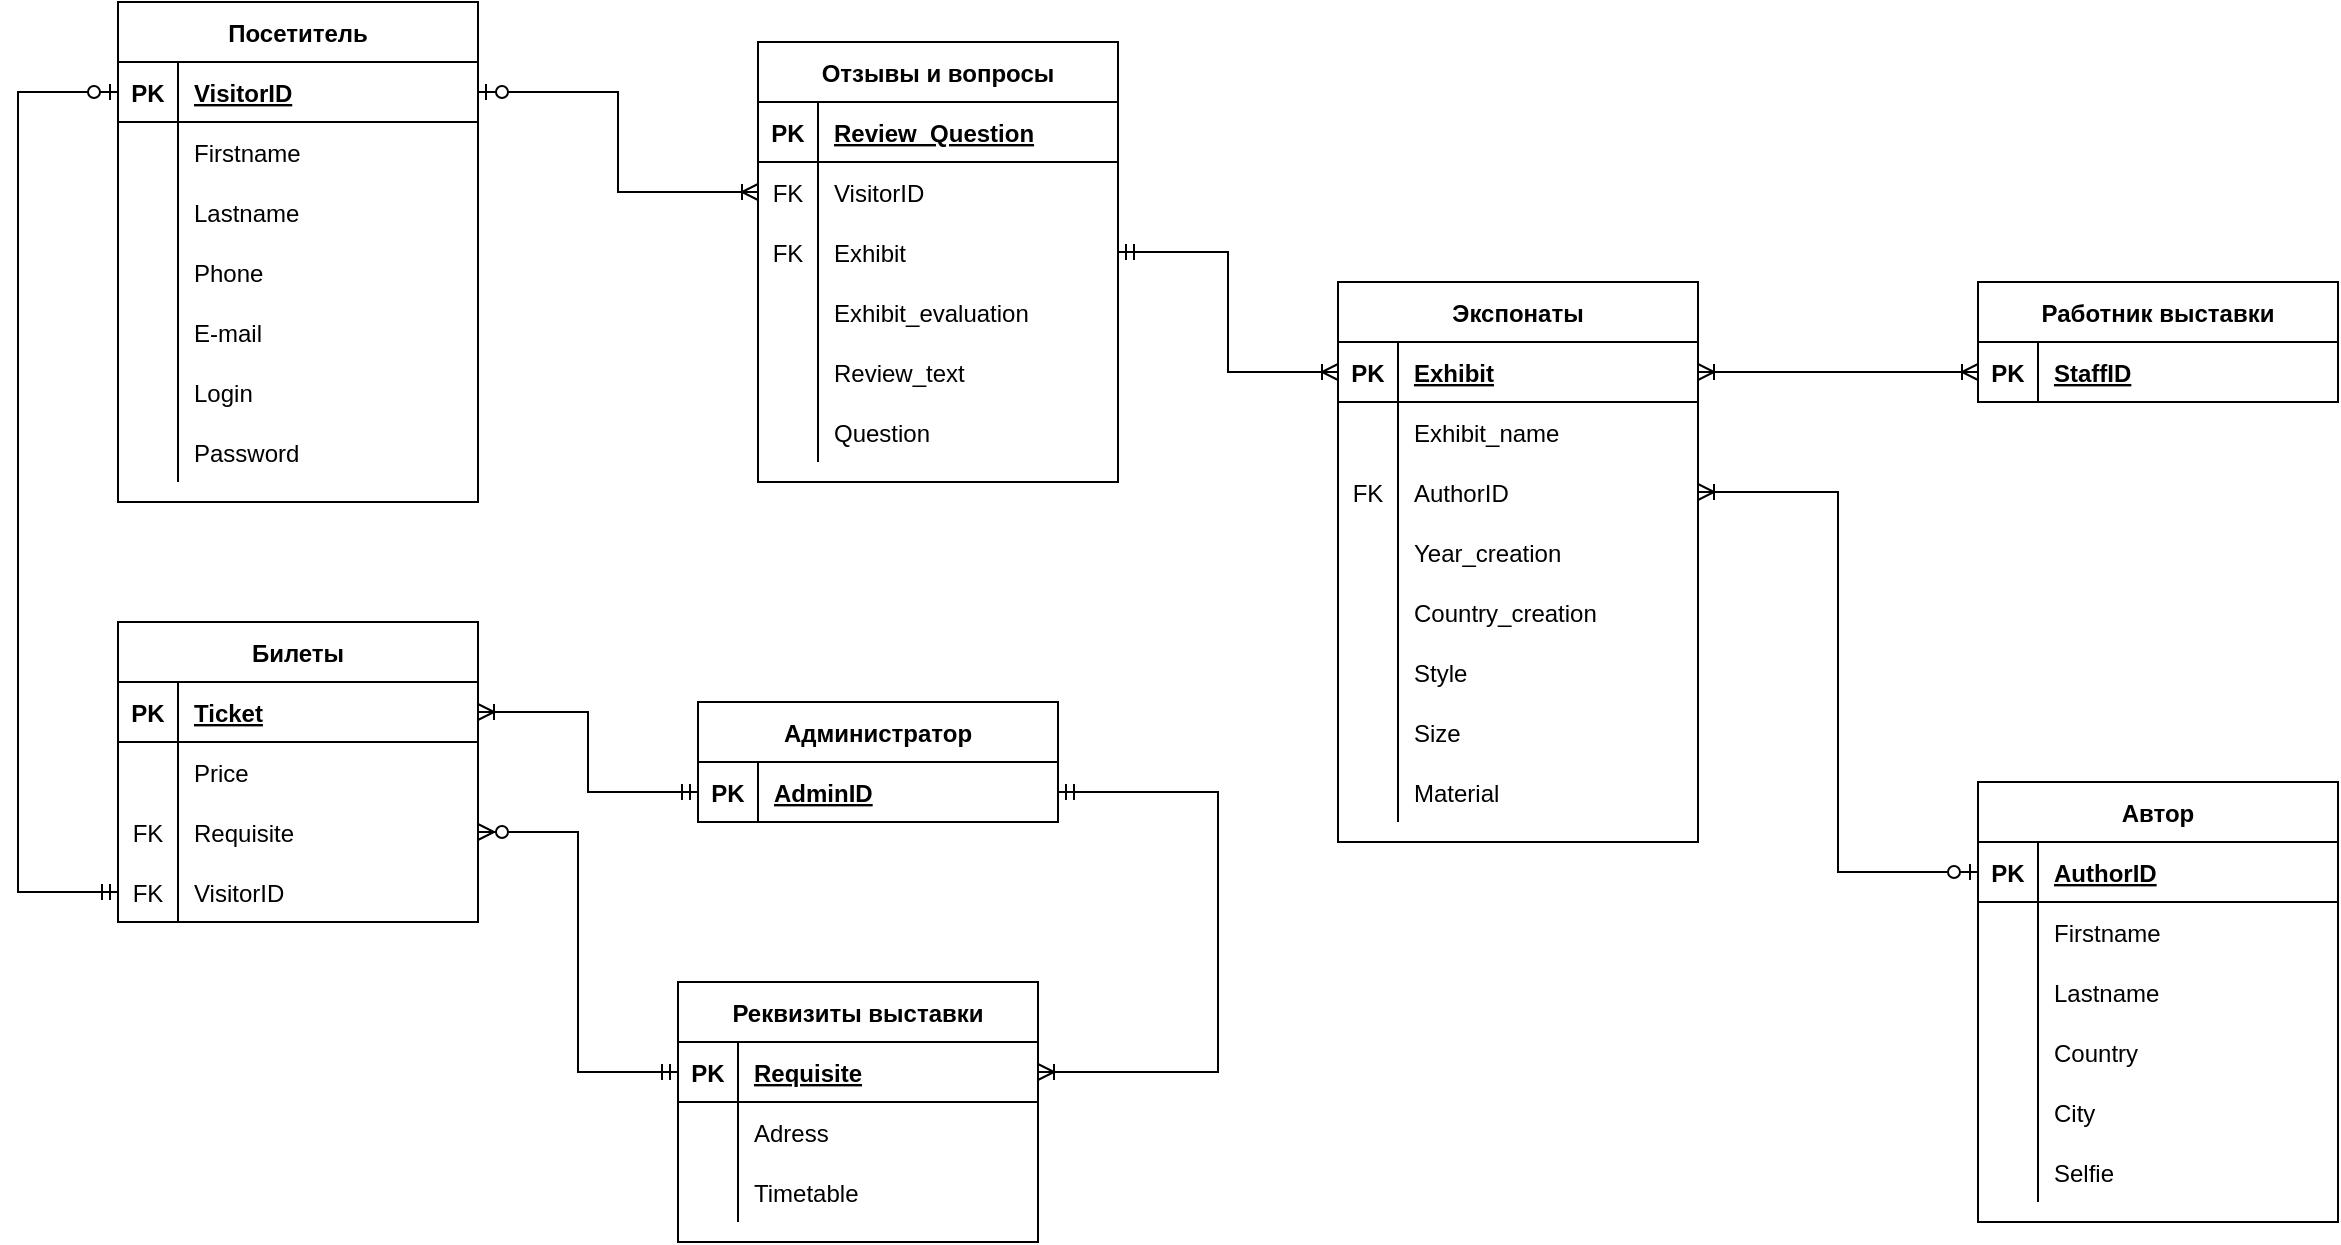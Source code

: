 <mxfile version="15.4.0" type="device"><diagram id="YhIW78KKG1MkZQojClb2" name="Страница 1"><mxGraphModel dx="2048" dy="1184" grid="1" gridSize="10" guides="1" tooltips="1" connect="1" arrows="1" fold="1" page="1" pageScale="1" pageWidth="827" pageHeight="1169" math="0" shadow="0"><root><mxCell id="0"/><mxCell id="1" parent="0"/><mxCell id="nDGvwqde2AFzi-yT1An7-1" value="Посетитель" style="shape=table;startSize=30;container=1;collapsible=1;childLayout=tableLayout;fixedRows=1;rowLines=0;fontStyle=1;align=center;resizeLast=1;" vertex="1" parent="1"><mxGeometry x="240" y="120" width="180" height="250" as="geometry"><mxRectangle x="50" y="50" width="100" height="30" as="alternateBounds"/></mxGeometry></mxCell><mxCell id="nDGvwqde2AFzi-yT1An7-2" value="" style="shape=partialRectangle;collapsible=0;dropTarget=0;pointerEvents=0;fillColor=none;top=0;left=0;bottom=1;right=0;points=[[0,0.5],[1,0.5]];portConstraint=eastwest;" vertex="1" parent="nDGvwqde2AFzi-yT1An7-1"><mxGeometry y="30" width="180" height="30" as="geometry"/></mxCell><mxCell id="nDGvwqde2AFzi-yT1An7-3" value="PK" style="shape=partialRectangle;connectable=0;fillColor=none;top=0;left=0;bottom=0;right=0;fontStyle=1;overflow=hidden;" vertex="1" parent="nDGvwqde2AFzi-yT1An7-2"><mxGeometry width="30" height="30" as="geometry"><mxRectangle width="30" height="30" as="alternateBounds"/></mxGeometry></mxCell><mxCell id="nDGvwqde2AFzi-yT1An7-4" value="VisitorID" style="shape=partialRectangle;connectable=0;fillColor=none;top=0;left=0;bottom=0;right=0;align=left;spacingLeft=6;fontStyle=5;overflow=hidden;" vertex="1" parent="nDGvwqde2AFzi-yT1An7-2"><mxGeometry x="30" width="150" height="30" as="geometry"><mxRectangle width="150" height="30" as="alternateBounds"/></mxGeometry></mxCell><mxCell id="nDGvwqde2AFzi-yT1An7-5" value="" style="shape=partialRectangle;collapsible=0;dropTarget=0;pointerEvents=0;fillColor=none;top=0;left=0;bottom=0;right=0;points=[[0,0.5],[1,0.5]];portConstraint=eastwest;" vertex="1" parent="nDGvwqde2AFzi-yT1An7-1"><mxGeometry y="60" width="180" height="30" as="geometry"/></mxCell><mxCell id="nDGvwqde2AFzi-yT1An7-6" value="" style="shape=partialRectangle;connectable=0;fillColor=none;top=0;left=0;bottom=0;right=0;editable=1;overflow=hidden;" vertex="1" parent="nDGvwqde2AFzi-yT1An7-5"><mxGeometry width="30" height="30" as="geometry"><mxRectangle width="30" height="30" as="alternateBounds"/></mxGeometry></mxCell><mxCell id="nDGvwqde2AFzi-yT1An7-7" value="Firstname" style="shape=partialRectangle;connectable=0;fillColor=none;top=0;left=0;bottom=0;right=0;align=left;spacingLeft=6;overflow=hidden;" vertex="1" parent="nDGvwqde2AFzi-yT1An7-5"><mxGeometry x="30" width="150" height="30" as="geometry"><mxRectangle width="150" height="30" as="alternateBounds"/></mxGeometry></mxCell><mxCell id="nDGvwqde2AFzi-yT1An7-8" value="" style="shape=partialRectangle;collapsible=0;dropTarget=0;pointerEvents=0;fillColor=none;top=0;left=0;bottom=0;right=0;points=[[0,0.5],[1,0.5]];portConstraint=eastwest;" vertex="1" parent="nDGvwqde2AFzi-yT1An7-1"><mxGeometry y="90" width="180" height="30" as="geometry"/></mxCell><mxCell id="nDGvwqde2AFzi-yT1An7-9" value="" style="shape=partialRectangle;connectable=0;fillColor=none;top=0;left=0;bottom=0;right=0;editable=1;overflow=hidden;" vertex="1" parent="nDGvwqde2AFzi-yT1An7-8"><mxGeometry width="30" height="30" as="geometry"><mxRectangle width="30" height="30" as="alternateBounds"/></mxGeometry></mxCell><mxCell id="nDGvwqde2AFzi-yT1An7-10" value="Lastname" style="shape=partialRectangle;connectable=0;fillColor=none;top=0;left=0;bottom=0;right=0;align=left;spacingLeft=6;overflow=hidden;" vertex="1" parent="nDGvwqde2AFzi-yT1An7-8"><mxGeometry x="30" width="150" height="30" as="geometry"><mxRectangle width="150" height="30" as="alternateBounds"/></mxGeometry></mxCell><mxCell id="nDGvwqde2AFzi-yT1An7-11" value="" style="shape=partialRectangle;collapsible=0;dropTarget=0;pointerEvents=0;fillColor=none;top=0;left=0;bottom=0;right=0;points=[[0,0.5],[1,0.5]];portConstraint=eastwest;" vertex="1" parent="nDGvwqde2AFzi-yT1An7-1"><mxGeometry y="120" width="180" height="30" as="geometry"/></mxCell><mxCell id="nDGvwqde2AFzi-yT1An7-12" value="" style="shape=partialRectangle;connectable=0;fillColor=none;top=0;left=0;bottom=0;right=0;editable=1;overflow=hidden;" vertex="1" parent="nDGvwqde2AFzi-yT1An7-11"><mxGeometry width="30" height="30" as="geometry"><mxRectangle width="30" height="30" as="alternateBounds"/></mxGeometry></mxCell><mxCell id="nDGvwqde2AFzi-yT1An7-13" value="Phone" style="shape=partialRectangle;connectable=0;fillColor=none;top=0;left=0;bottom=0;right=0;align=left;spacingLeft=6;overflow=hidden;" vertex="1" parent="nDGvwqde2AFzi-yT1An7-11"><mxGeometry x="30" width="150" height="30" as="geometry"><mxRectangle width="150" height="30" as="alternateBounds"/></mxGeometry></mxCell><mxCell id="nDGvwqde2AFzi-yT1An7-39" value="" style="shape=partialRectangle;collapsible=0;dropTarget=0;pointerEvents=0;fillColor=none;top=0;left=0;bottom=0;right=0;points=[[0,0.5],[1,0.5]];portConstraint=eastwest;" vertex="1" parent="nDGvwqde2AFzi-yT1An7-1"><mxGeometry y="150" width="180" height="30" as="geometry"/></mxCell><mxCell id="nDGvwqde2AFzi-yT1An7-40" value="" style="shape=partialRectangle;connectable=0;fillColor=none;top=0;left=0;bottom=0;right=0;editable=1;overflow=hidden;" vertex="1" parent="nDGvwqde2AFzi-yT1An7-39"><mxGeometry width="30" height="30" as="geometry"><mxRectangle width="30" height="30" as="alternateBounds"/></mxGeometry></mxCell><mxCell id="nDGvwqde2AFzi-yT1An7-41" value="E-mail" style="shape=partialRectangle;connectable=0;fillColor=none;top=0;left=0;bottom=0;right=0;align=left;spacingLeft=6;overflow=hidden;" vertex="1" parent="nDGvwqde2AFzi-yT1An7-39"><mxGeometry x="30" width="150" height="30" as="geometry"><mxRectangle width="150" height="30" as="alternateBounds"/></mxGeometry></mxCell><mxCell id="nDGvwqde2AFzi-yT1An7-42" value="" style="shape=partialRectangle;collapsible=0;dropTarget=0;pointerEvents=0;fillColor=none;top=0;left=0;bottom=0;right=0;points=[[0,0.5],[1,0.5]];portConstraint=eastwest;" vertex="1" parent="nDGvwqde2AFzi-yT1An7-1"><mxGeometry y="180" width="180" height="30" as="geometry"/></mxCell><mxCell id="nDGvwqde2AFzi-yT1An7-43" value="" style="shape=partialRectangle;connectable=0;fillColor=none;top=0;left=0;bottom=0;right=0;editable=1;overflow=hidden;" vertex="1" parent="nDGvwqde2AFzi-yT1An7-42"><mxGeometry width="30" height="30" as="geometry"><mxRectangle width="30" height="30" as="alternateBounds"/></mxGeometry></mxCell><mxCell id="nDGvwqde2AFzi-yT1An7-44" value="Login" style="shape=partialRectangle;connectable=0;fillColor=none;top=0;left=0;bottom=0;right=0;align=left;spacingLeft=6;overflow=hidden;" vertex="1" parent="nDGvwqde2AFzi-yT1An7-42"><mxGeometry x="30" width="150" height="30" as="geometry"><mxRectangle width="150" height="30" as="alternateBounds"/></mxGeometry></mxCell><mxCell id="nDGvwqde2AFzi-yT1An7-50" value="" style="shape=partialRectangle;collapsible=0;dropTarget=0;pointerEvents=0;fillColor=none;top=0;left=0;bottom=0;right=0;points=[[0,0.5],[1,0.5]];portConstraint=eastwest;" vertex="1" parent="nDGvwqde2AFzi-yT1An7-1"><mxGeometry y="210" width="180" height="30" as="geometry"/></mxCell><mxCell id="nDGvwqde2AFzi-yT1An7-51" value="" style="shape=partialRectangle;connectable=0;fillColor=none;top=0;left=0;bottom=0;right=0;editable=1;overflow=hidden;" vertex="1" parent="nDGvwqde2AFzi-yT1An7-50"><mxGeometry width="30" height="30" as="geometry"><mxRectangle width="30" height="30" as="alternateBounds"/></mxGeometry></mxCell><mxCell id="nDGvwqde2AFzi-yT1An7-52" value="Password" style="shape=partialRectangle;connectable=0;fillColor=none;top=0;left=0;bottom=0;right=0;align=left;spacingLeft=6;overflow=hidden;" vertex="1" parent="nDGvwqde2AFzi-yT1An7-50"><mxGeometry x="30" width="150" height="30" as="geometry"><mxRectangle width="150" height="30" as="alternateBounds"/></mxGeometry></mxCell><mxCell id="nDGvwqde2AFzi-yT1An7-53" value="Отзывы и вопросы" style="shape=table;startSize=30;container=1;collapsible=1;childLayout=tableLayout;fixedRows=1;rowLines=0;fontStyle=1;align=center;resizeLast=1;" vertex="1" parent="1"><mxGeometry x="560" y="140" width="180" height="220" as="geometry"><mxRectangle x="340" y="60" width="150" height="30" as="alternateBounds"/></mxGeometry></mxCell><mxCell id="nDGvwqde2AFzi-yT1An7-54" value="" style="shape=partialRectangle;collapsible=0;dropTarget=0;pointerEvents=0;fillColor=none;top=0;left=0;bottom=1;right=0;points=[[0,0.5],[1,0.5]];portConstraint=eastwest;" vertex="1" parent="nDGvwqde2AFzi-yT1An7-53"><mxGeometry y="30" width="180" height="30" as="geometry"/></mxCell><mxCell id="nDGvwqde2AFzi-yT1An7-55" value="PK" style="shape=partialRectangle;connectable=0;fillColor=none;top=0;left=0;bottom=0;right=0;fontStyle=1;overflow=hidden;" vertex="1" parent="nDGvwqde2AFzi-yT1An7-54"><mxGeometry width="30" height="30" as="geometry"><mxRectangle width="30" height="30" as="alternateBounds"/></mxGeometry></mxCell><mxCell id="nDGvwqde2AFzi-yT1An7-56" value="Review_Question" style="shape=partialRectangle;connectable=0;fillColor=none;top=0;left=0;bottom=0;right=0;align=left;spacingLeft=6;fontStyle=5;overflow=hidden;" vertex="1" parent="nDGvwqde2AFzi-yT1An7-54"><mxGeometry x="30" width="150" height="30" as="geometry"><mxRectangle width="150" height="30" as="alternateBounds"/></mxGeometry></mxCell><mxCell id="nDGvwqde2AFzi-yT1An7-71" value="" style="shape=partialRectangle;collapsible=0;dropTarget=0;pointerEvents=0;fillColor=none;top=0;left=0;bottom=0;right=0;points=[[0,0.5],[1,0.5]];portConstraint=eastwest;" vertex="1" parent="nDGvwqde2AFzi-yT1An7-53"><mxGeometry y="60" width="180" height="30" as="geometry"/></mxCell><mxCell id="nDGvwqde2AFzi-yT1An7-72" value="FK" style="shape=partialRectangle;connectable=0;fillColor=none;top=0;left=0;bottom=0;right=0;fontStyle=0;overflow=hidden;" vertex="1" parent="nDGvwqde2AFzi-yT1An7-71"><mxGeometry width="30" height="30" as="geometry"><mxRectangle width="30" height="30" as="alternateBounds"/></mxGeometry></mxCell><mxCell id="nDGvwqde2AFzi-yT1An7-73" value="VisitorID" style="shape=partialRectangle;connectable=0;fillColor=none;top=0;left=0;bottom=0;right=0;align=left;spacingLeft=6;fontStyle=0;overflow=hidden;" vertex="1" parent="nDGvwqde2AFzi-yT1An7-71"><mxGeometry x="30" width="150" height="30" as="geometry"><mxRectangle width="150" height="30" as="alternateBounds"/></mxGeometry></mxCell><mxCell id="nDGvwqde2AFzi-yT1An7-57" value="" style="shape=partialRectangle;collapsible=0;dropTarget=0;pointerEvents=0;fillColor=none;top=0;left=0;bottom=0;right=0;points=[[0,0.5],[1,0.5]];portConstraint=eastwest;" vertex="1" parent="nDGvwqde2AFzi-yT1An7-53"><mxGeometry y="90" width="180" height="30" as="geometry"/></mxCell><mxCell id="nDGvwqde2AFzi-yT1An7-58" value="FK" style="shape=partialRectangle;connectable=0;fillColor=none;top=0;left=0;bottom=0;right=0;editable=1;overflow=hidden;" vertex="1" parent="nDGvwqde2AFzi-yT1An7-57"><mxGeometry width="30" height="30" as="geometry"><mxRectangle width="30" height="30" as="alternateBounds"/></mxGeometry></mxCell><mxCell id="nDGvwqde2AFzi-yT1An7-59" value="Exhibit" style="shape=partialRectangle;connectable=0;fillColor=none;top=0;left=0;bottom=0;right=0;align=left;spacingLeft=6;overflow=hidden;" vertex="1" parent="nDGvwqde2AFzi-yT1An7-57"><mxGeometry x="30" width="150" height="30" as="geometry"><mxRectangle width="150" height="30" as="alternateBounds"/></mxGeometry></mxCell><mxCell id="nDGvwqde2AFzi-yT1An7-60" value="" style="shape=partialRectangle;collapsible=0;dropTarget=0;pointerEvents=0;fillColor=none;top=0;left=0;bottom=0;right=0;points=[[0,0.5],[1,0.5]];portConstraint=eastwest;" vertex="1" parent="nDGvwqde2AFzi-yT1An7-53"><mxGeometry y="120" width="180" height="30" as="geometry"/></mxCell><mxCell id="nDGvwqde2AFzi-yT1An7-61" value="" style="shape=partialRectangle;connectable=0;fillColor=none;top=0;left=0;bottom=0;right=0;editable=1;overflow=hidden;" vertex="1" parent="nDGvwqde2AFzi-yT1An7-60"><mxGeometry width="30" height="30" as="geometry"><mxRectangle width="30" height="30" as="alternateBounds"/></mxGeometry></mxCell><mxCell id="nDGvwqde2AFzi-yT1An7-62" value="Exhibit_evaluation" style="shape=partialRectangle;connectable=0;fillColor=none;top=0;left=0;bottom=0;right=0;align=left;spacingLeft=6;overflow=hidden;" vertex="1" parent="nDGvwqde2AFzi-yT1An7-60"><mxGeometry x="30" width="150" height="30" as="geometry"><mxRectangle width="150" height="30" as="alternateBounds"/></mxGeometry></mxCell><mxCell id="nDGvwqde2AFzi-yT1An7-63" value="" style="shape=partialRectangle;collapsible=0;dropTarget=0;pointerEvents=0;fillColor=none;top=0;left=0;bottom=0;right=0;points=[[0,0.5],[1,0.5]];portConstraint=eastwest;" vertex="1" parent="nDGvwqde2AFzi-yT1An7-53"><mxGeometry y="150" width="180" height="30" as="geometry"/></mxCell><mxCell id="nDGvwqde2AFzi-yT1An7-64" value="" style="shape=partialRectangle;connectable=0;fillColor=none;top=0;left=0;bottom=0;right=0;editable=1;overflow=hidden;" vertex="1" parent="nDGvwqde2AFzi-yT1An7-63"><mxGeometry width="30" height="30" as="geometry"><mxRectangle width="30" height="30" as="alternateBounds"/></mxGeometry></mxCell><mxCell id="nDGvwqde2AFzi-yT1An7-65" value="Review_text" style="shape=partialRectangle;connectable=0;fillColor=none;top=0;left=0;bottom=0;right=0;align=left;spacingLeft=6;overflow=hidden;" vertex="1" parent="nDGvwqde2AFzi-yT1An7-63"><mxGeometry x="30" width="150" height="30" as="geometry"><mxRectangle width="150" height="30" as="alternateBounds"/></mxGeometry></mxCell><mxCell id="nDGvwqde2AFzi-yT1An7-106" value="" style="shape=partialRectangle;collapsible=0;dropTarget=0;pointerEvents=0;fillColor=none;top=0;left=0;bottom=0;right=0;points=[[0,0.5],[1,0.5]];portConstraint=eastwest;" vertex="1" parent="nDGvwqde2AFzi-yT1An7-53"><mxGeometry y="180" width="180" height="30" as="geometry"/></mxCell><mxCell id="nDGvwqde2AFzi-yT1An7-107" value="" style="shape=partialRectangle;connectable=0;fillColor=none;top=0;left=0;bottom=0;right=0;editable=1;overflow=hidden;" vertex="1" parent="nDGvwqde2AFzi-yT1An7-106"><mxGeometry width="30" height="30" as="geometry"><mxRectangle width="30" height="30" as="alternateBounds"/></mxGeometry></mxCell><mxCell id="nDGvwqde2AFzi-yT1An7-108" value="Question" style="shape=partialRectangle;connectable=0;fillColor=none;top=0;left=0;bottom=0;right=0;align=left;spacingLeft=6;overflow=hidden;" vertex="1" parent="nDGvwqde2AFzi-yT1An7-106"><mxGeometry x="30" width="150" height="30" as="geometry"><mxRectangle width="150" height="30" as="alternateBounds"/></mxGeometry></mxCell><mxCell id="nDGvwqde2AFzi-yT1An7-74" value="" style="edgeStyle=orthogonalEdgeStyle;fontSize=12;html=1;endArrow=ERoneToMany;startArrow=ERzeroToOne;rounded=0;" edge="1" parent="1" source="nDGvwqde2AFzi-yT1An7-2" target="nDGvwqde2AFzi-yT1An7-71"><mxGeometry width="100" height="100" relative="1" as="geometry"><mxPoint x="540" y="330" as="sourcePoint"/><mxPoint x="640" y="230" as="targetPoint"/></mxGeometry></mxCell><mxCell id="nDGvwqde2AFzi-yT1An7-75" value="Администратор" style="shape=table;startSize=30;container=1;collapsible=1;childLayout=tableLayout;fixedRows=1;rowLines=0;fontStyle=1;align=center;resizeLast=1;" vertex="1" parent="1"><mxGeometry x="530" y="470" width="180" height="60" as="geometry"><mxRectangle x="620" y="350" width="130" height="30" as="alternateBounds"/></mxGeometry></mxCell><mxCell id="nDGvwqde2AFzi-yT1An7-76" value="" style="shape=partialRectangle;collapsible=0;dropTarget=0;pointerEvents=0;fillColor=none;top=0;left=0;bottom=1;right=0;points=[[0,0.5],[1,0.5]];portConstraint=eastwest;" vertex="1" parent="nDGvwqde2AFzi-yT1An7-75"><mxGeometry y="30" width="180" height="30" as="geometry"/></mxCell><mxCell id="nDGvwqde2AFzi-yT1An7-77" value="PK" style="shape=partialRectangle;connectable=0;fillColor=none;top=0;left=0;bottom=0;right=0;fontStyle=1;overflow=hidden;" vertex="1" parent="nDGvwqde2AFzi-yT1An7-76"><mxGeometry width="30" height="30" as="geometry"><mxRectangle width="30" height="30" as="alternateBounds"/></mxGeometry></mxCell><mxCell id="nDGvwqde2AFzi-yT1An7-78" value="AdminID" style="shape=partialRectangle;connectable=0;fillColor=none;top=0;left=0;bottom=0;right=0;align=left;spacingLeft=6;fontStyle=5;overflow=hidden;" vertex="1" parent="nDGvwqde2AFzi-yT1An7-76"><mxGeometry x="30" width="150" height="30" as="geometry"><mxRectangle width="150" height="30" as="alternateBounds"/></mxGeometry></mxCell><mxCell id="nDGvwqde2AFzi-yT1An7-92" value="Реквизиты выставки" style="shape=table;startSize=30;container=1;collapsible=1;childLayout=tableLayout;fixedRows=1;rowLines=0;fontStyle=1;align=center;resizeLast=1;" vertex="1" parent="1"><mxGeometry x="520" y="610" width="180" height="130" as="geometry"/></mxCell><mxCell id="nDGvwqde2AFzi-yT1An7-93" value="" style="shape=partialRectangle;collapsible=0;dropTarget=0;pointerEvents=0;fillColor=none;top=0;left=0;bottom=1;right=0;points=[[0,0.5],[1,0.5]];portConstraint=eastwest;" vertex="1" parent="nDGvwqde2AFzi-yT1An7-92"><mxGeometry y="30" width="180" height="30" as="geometry"/></mxCell><mxCell id="nDGvwqde2AFzi-yT1An7-94" value="PK" style="shape=partialRectangle;connectable=0;fillColor=none;top=0;left=0;bottom=0;right=0;fontStyle=1;overflow=hidden;" vertex="1" parent="nDGvwqde2AFzi-yT1An7-93"><mxGeometry width="30" height="30" as="geometry"><mxRectangle width="30" height="30" as="alternateBounds"/></mxGeometry></mxCell><mxCell id="nDGvwqde2AFzi-yT1An7-95" value="Requisite" style="shape=partialRectangle;connectable=0;fillColor=none;top=0;left=0;bottom=0;right=0;align=left;spacingLeft=6;fontStyle=5;overflow=hidden;" vertex="1" parent="nDGvwqde2AFzi-yT1An7-93"><mxGeometry x="30" width="150" height="30" as="geometry"><mxRectangle width="150" height="30" as="alternateBounds"/></mxGeometry></mxCell><mxCell id="nDGvwqde2AFzi-yT1An7-96" value="" style="shape=partialRectangle;collapsible=0;dropTarget=0;pointerEvents=0;fillColor=none;top=0;left=0;bottom=0;right=0;points=[[0,0.5],[1,0.5]];portConstraint=eastwest;" vertex="1" parent="nDGvwqde2AFzi-yT1An7-92"><mxGeometry y="60" width="180" height="30" as="geometry"/></mxCell><mxCell id="nDGvwqde2AFzi-yT1An7-97" value="" style="shape=partialRectangle;connectable=0;fillColor=none;top=0;left=0;bottom=0;right=0;editable=1;overflow=hidden;" vertex="1" parent="nDGvwqde2AFzi-yT1An7-96"><mxGeometry width="30" height="30" as="geometry"><mxRectangle width="30" height="30" as="alternateBounds"/></mxGeometry></mxCell><mxCell id="nDGvwqde2AFzi-yT1An7-98" value="Adress" style="shape=partialRectangle;connectable=0;fillColor=none;top=0;left=0;bottom=0;right=0;align=left;spacingLeft=6;overflow=hidden;" vertex="1" parent="nDGvwqde2AFzi-yT1An7-96"><mxGeometry x="30" width="150" height="30" as="geometry"><mxRectangle width="150" height="30" as="alternateBounds"/></mxGeometry></mxCell><mxCell id="nDGvwqde2AFzi-yT1An7-99" value="" style="shape=partialRectangle;collapsible=0;dropTarget=0;pointerEvents=0;fillColor=none;top=0;left=0;bottom=0;right=0;points=[[0,0.5],[1,0.5]];portConstraint=eastwest;" vertex="1" parent="nDGvwqde2AFzi-yT1An7-92"><mxGeometry y="90" width="180" height="30" as="geometry"/></mxCell><mxCell id="nDGvwqde2AFzi-yT1An7-100" value="" style="shape=partialRectangle;connectable=0;fillColor=none;top=0;left=0;bottom=0;right=0;editable=1;overflow=hidden;" vertex="1" parent="nDGvwqde2AFzi-yT1An7-99"><mxGeometry width="30" height="30" as="geometry"><mxRectangle width="30" height="30" as="alternateBounds"/></mxGeometry></mxCell><mxCell id="nDGvwqde2AFzi-yT1An7-101" value="Timetable" style="shape=partialRectangle;connectable=0;fillColor=none;top=0;left=0;bottom=0;right=0;align=left;spacingLeft=6;overflow=hidden;" vertex="1" parent="nDGvwqde2AFzi-yT1An7-99"><mxGeometry x="30" width="150" height="30" as="geometry"><mxRectangle width="150" height="30" as="alternateBounds"/></mxGeometry></mxCell><mxCell id="nDGvwqde2AFzi-yT1An7-112" value="Билеты" style="shape=table;startSize=30;container=1;collapsible=1;childLayout=tableLayout;fixedRows=1;rowLines=0;fontStyle=1;align=center;resizeLast=1;" vertex="1" parent="1"><mxGeometry x="240" y="430" width="180" height="150" as="geometry"/></mxCell><mxCell id="nDGvwqde2AFzi-yT1An7-113" value="" style="shape=partialRectangle;collapsible=0;dropTarget=0;pointerEvents=0;fillColor=none;top=0;left=0;bottom=1;right=0;points=[[0,0.5],[1,0.5]];portConstraint=eastwest;" vertex="1" parent="nDGvwqde2AFzi-yT1An7-112"><mxGeometry y="30" width="180" height="30" as="geometry"/></mxCell><mxCell id="nDGvwqde2AFzi-yT1An7-114" value="PK" style="shape=partialRectangle;connectable=0;fillColor=none;top=0;left=0;bottom=0;right=0;fontStyle=1;overflow=hidden;" vertex="1" parent="nDGvwqde2AFzi-yT1An7-113"><mxGeometry width="30" height="30" as="geometry"><mxRectangle width="30" height="30" as="alternateBounds"/></mxGeometry></mxCell><mxCell id="nDGvwqde2AFzi-yT1An7-115" value="Ticket" style="shape=partialRectangle;connectable=0;fillColor=none;top=0;left=0;bottom=0;right=0;align=left;spacingLeft=6;fontStyle=5;overflow=hidden;" vertex="1" parent="nDGvwqde2AFzi-yT1An7-113"><mxGeometry x="30" width="150" height="30" as="geometry"><mxRectangle width="150" height="30" as="alternateBounds"/></mxGeometry></mxCell><mxCell id="nDGvwqde2AFzi-yT1An7-116" value="" style="shape=partialRectangle;collapsible=0;dropTarget=0;pointerEvents=0;fillColor=none;top=0;left=0;bottom=0;right=0;points=[[0,0.5],[1,0.5]];portConstraint=eastwest;" vertex="1" parent="nDGvwqde2AFzi-yT1An7-112"><mxGeometry y="60" width="180" height="30" as="geometry"/></mxCell><mxCell id="nDGvwqde2AFzi-yT1An7-117" value="" style="shape=partialRectangle;connectable=0;fillColor=none;top=0;left=0;bottom=0;right=0;editable=1;overflow=hidden;" vertex="1" parent="nDGvwqde2AFzi-yT1An7-116"><mxGeometry width="30" height="30" as="geometry"><mxRectangle width="30" height="30" as="alternateBounds"/></mxGeometry></mxCell><mxCell id="nDGvwqde2AFzi-yT1An7-118" value="Price" style="shape=partialRectangle;connectable=0;fillColor=none;top=0;left=0;bottom=0;right=0;align=left;spacingLeft=6;overflow=hidden;" vertex="1" parent="nDGvwqde2AFzi-yT1An7-116"><mxGeometry x="30" width="150" height="30" as="geometry"><mxRectangle width="150" height="30" as="alternateBounds"/></mxGeometry></mxCell><mxCell id="nDGvwqde2AFzi-yT1An7-119" value="" style="shape=partialRectangle;collapsible=0;dropTarget=0;pointerEvents=0;fillColor=none;top=0;left=0;bottom=0;right=0;points=[[0,0.5],[1,0.5]];portConstraint=eastwest;" vertex="1" parent="nDGvwqde2AFzi-yT1An7-112"><mxGeometry y="90" width="180" height="30" as="geometry"/></mxCell><mxCell id="nDGvwqde2AFzi-yT1An7-120" value="FK" style="shape=partialRectangle;connectable=0;fillColor=none;top=0;left=0;bottom=0;right=0;editable=1;overflow=hidden;" vertex="1" parent="nDGvwqde2AFzi-yT1An7-119"><mxGeometry width="30" height="30" as="geometry"><mxRectangle width="30" height="30" as="alternateBounds"/></mxGeometry></mxCell><mxCell id="nDGvwqde2AFzi-yT1An7-121" value="Requisite" style="shape=partialRectangle;connectable=0;fillColor=none;top=0;left=0;bottom=0;right=0;align=left;spacingLeft=6;overflow=hidden;" vertex="1" parent="nDGvwqde2AFzi-yT1An7-119"><mxGeometry x="30" width="150" height="30" as="geometry"><mxRectangle width="150" height="30" as="alternateBounds"/></mxGeometry></mxCell><mxCell id="nDGvwqde2AFzi-yT1An7-191" value="" style="shape=partialRectangle;collapsible=0;dropTarget=0;pointerEvents=0;fillColor=none;top=0;left=0;bottom=0;right=0;points=[[0,0.5],[1,0.5]];portConstraint=eastwest;" vertex="1" parent="nDGvwqde2AFzi-yT1An7-112"><mxGeometry y="120" width="180" height="30" as="geometry"/></mxCell><mxCell id="nDGvwqde2AFzi-yT1An7-192" value="FK" style="shape=partialRectangle;connectable=0;fillColor=none;top=0;left=0;bottom=0;right=0;fontStyle=0;overflow=hidden;" vertex="1" parent="nDGvwqde2AFzi-yT1An7-191"><mxGeometry width="30" height="30" as="geometry"><mxRectangle width="30" height="30" as="alternateBounds"/></mxGeometry></mxCell><mxCell id="nDGvwqde2AFzi-yT1An7-193" value="VisitorID" style="shape=partialRectangle;connectable=0;fillColor=none;top=0;left=0;bottom=0;right=0;align=left;spacingLeft=6;fontStyle=0;overflow=hidden;" vertex="1" parent="nDGvwqde2AFzi-yT1An7-191"><mxGeometry x="30" width="150" height="30" as="geometry"><mxRectangle width="150" height="30" as="alternateBounds"/></mxGeometry></mxCell><mxCell id="nDGvwqde2AFzi-yT1An7-129" value="Работник выставки" style="shape=table;startSize=30;container=1;collapsible=1;childLayout=tableLayout;fixedRows=1;rowLines=0;fontStyle=1;align=center;resizeLast=1;" vertex="1" parent="1"><mxGeometry x="1170" y="260" width="180" height="60" as="geometry"/></mxCell><mxCell id="nDGvwqde2AFzi-yT1An7-130" value="" style="shape=partialRectangle;collapsible=0;dropTarget=0;pointerEvents=0;fillColor=none;top=0;left=0;bottom=1;right=0;points=[[0,0.5],[1,0.5]];portConstraint=eastwest;" vertex="1" parent="nDGvwqde2AFzi-yT1An7-129"><mxGeometry y="30" width="180" height="30" as="geometry"/></mxCell><mxCell id="nDGvwqde2AFzi-yT1An7-131" value="PK" style="shape=partialRectangle;connectable=0;fillColor=none;top=0;left=0;bottom=0;right=0;fontStyle=1;overflow=hidden;" vertex="1" parent="nDGvwqde2AFzi-yT1An7-130"><mxGeometry width="30" height="30" as="geometry"><mxRectangle width="30" height="30" as="alternateBounds"/></mxGeometry></mxCell><mxCell id="nDGvwqde2AFzi-yT1An7-132" value="StaffID" style="shape=partialRectangle;connectable=0;fillColor=none;top=0;left=0;bottom=0;right=0;align=left;spacingLeft=6;fontStyle=5;overflow=hidden;" vertex="1" parent="nDGvwqde2AFzi-yT1An7-130"><mxGeometry x="30" width="150" height="30" as="geometry"><mxRectangle width="150" height="30" as="alternateBounds"/></mxGeometry></mxCell><mxCell id="nDGvwqde2AFzi-yT1An7-142" value="Экспонаты" style="shape=table;startSize=30;container=1;collapsible=1;childLayout=tableLayout;fixedRows=1;rowLines=0;fontStyle=1;align=center;resizeLast=1;" vertex="1" parent="1"><mxGeometry x="850" y="260" width="180" height="280" as="geometry"><mxRectangle x="580" y="335" width="100" height="30" as="alternateBounds"/></mxGeometry></mxCell><mxCell id="nDGvwqde2AFzi-yT1An7-143" value="" style="shape=partialRectangle;collapsible=0;dropTarget=0;pointerEvents=0;fillColor=none;top=0;left=0;bottom=1;right=0;points=[[0,0.5],[1,0.5]];portConstraint=eastwest;" vertex="1" parent="nDGvwqde2AFzi-yT1An7-142"><mxGeometry y="30" width="180" height="30" as="geometry"/></mxCell><mxCell id="nDGvwqde2AFzi-yT1An7-144" value="PK" style="shape=partialRectangle;connectable=0;fillColor=none;top=0;left=0;bottom=0;right=0;fontStyle=1;overflow=hidden;" vertex="1" parent="nDGvwqde2AFzi-yT1An7-143"><mxGeometry width="30" height="30" as="geometry"><mxRectangle width="30" height="30" as="alternateBounds"/></mxGeometry></mxCell><mxCell id="nDGvwqde2AFzi-yT1An7-145" value="Exhibit" style="shape=partialRectangle;connectable=0;fillColor=none;top=0;left=0;bottom=0;right=0;align=left;spacingLeft=6;fontStyle=5;overflow=hidden;" vertex="1" parent="nDGvwqde2AFzi-yT1An7-143"><mxGeometry x="30" width="150" height="30" as="geometry"><mxRectangle width="150" height="30" as="alternateBounds"/></mxGeometry></mxCell><mxCell id="nDGvwqde2AFzi-yT1An7-146" value="" style="shape=partialRectangle;collapsible=0;dropTarget=0;pointerEvents=0;fillColor=none;top=0;left=0;bottom=0;right=0;points=[[0,0.5],[1,0.5]];portConstraint=eastwest;" vertex="1" parent="nDGvwqde2AFzi-yT1An7-142"><mxGeometry y="60" width="180" height="30" as="geometry"/></mxCell><mxCell id="nDGvwqde2AFzi-yT1An7-147" value="" style="shape=partialRectangle;connectable=0;fillColor=none;top=0;left=0;bottom=0;right=0;editable=1;overflow=hidden;" vertex="1" parent="nDGvwqde2AFzi-yT1An7-146"><mxGeometry width="30" height="30" as="geometry"><mxRectangle width="30" height="30" as="alternateBounds"/></mxGeometry></mxCell><mxCell id="nDGvwqde2AFzi-yT1An7-148" value="Exhibit_name" style="shape=partialRectangle;connectable=0;fillColor=none;top=0;left=0;bottom=0;right=0;align=left;spacingLeft=6;overflow=hidden;" vertex="1" parent="nDGvwqde2AFzi-yT1An7-146"><mxGeometry x="30" width="150" height="30" as="geometry"><mxRectangle width="150" height="30" as="alternateBounds"/></mxGeometry></mxCell><mxCell id="nDGvwqde2AFzi-yT1An7-149" value="" style="shape=partialRectangle;collapsible=0;dropTarget=0;pointerEvents=0;fillColor=none;top=0;left=0;bottom=0;right=0;points=[[0,0.5],[1,0.5]];portConstraint=eastwest;" vertex="1" parent="nDGvwqde2AFzi-yT1An7-142"><mxGeometry y="90" width="180" height="30" as="geometry"/></mxCell><mxCell id="nDGvwqde2AFzi-yT1An7-150" value="FK" style="shape=partialRectangle;connectable=0;fillColor=none;top=0;left=0;bottom=0;right=0;editable=1;overflow=hidden;" vertex="1" parent="nDGvwqde2AFzi-yT1An7-149"><mxGeometry width="30" height="30" as="geometry"><mxRectangle width="30" height="30" as="alternateBounds"/></mxGeometry></mxCell><mxCell id="nDGvwqde2AFzi-yT1An7-151" value="AuthorID" style="shape=partialRectangle;connectable=0;fillColor=none;top=0;left=0;bottom=0;right=0;align=left;spacingLeft=6;overflow=hidden;" vertex="1" parent="nDGvwqde2AFzi-yT1An7-149"><mxGeometry x="30" width="150" height="30" as="geometry"><mxRectangle width="150" height="30" as="alternateBounds"/></mxGeometry></mxCell><mxCell id="nDGvwqde2AFzi-yT1An7-152" value="" style="shape=partialRectangle;collapsible=0;dropTarget=0;pointerEvents=0;fillColor=none;top=0;left=0;bottom=0;right=0;points=[[0,0.5],[1,0.5]];portConstraint=eastwest;" vertex="1" parent="nDGvwqde2AFzi-yT1An7-142"><mxGeometry y="120" width="180" height="30" as="geometry"/></mxCell><mxCell id="nDGvwqde2AFzi-yT1An7-153" value="" style="shape=partialRectangle;connectable=0;fillColor=none;top=0;left=0;bottom=0;right=0;editable=1;overflow=hidden;" vertex="1" parent="nDGvwqde2AFzi-yT1An7-152"><mxGeometry width="30" height="30" as="geometry"><mxRectangle width="30" height="30" as="alternateBounds"/></mxGeometry></mxCell><mxCell id="nDGvwqde2AFzi-yT1An7-154" value="Year_creation" style="shape=partialRectangle;connectable=0;fillColor=none;top=0;left=0;bottom=0;right=0;align=left;spacingLeft=6;overflow=hidden;" vertex="1" parent="nDGvwqde2AFzi-yT1An7-152"><mxGeometry x="30" width="150" height="30" as="geometry"><mxRectangle width="150" height="30" as="alternateBounds"/></mxGeometry></mxCell><mxCell id="nDGvwqde2AFzi-yT1An7-155" value="" style="shape=partialRectangle;collapsible=0;dropTarget=0;pointerEvents=0;fillColor=none;top=0;left=0;bottom=0;right=0;points=[[0,0.5],[1,0.5]];portConstraint=eastwest;" vertex="1" parent="nDGvwqde2AFzi-yT1An7-142"><mxGeometry y="150" width="180" height="30" as="geometry"/></mxCell><mxCell id="nDGvwqde2AFzi-yT1An7-156" value="" style="shape=partialRectangle;connectable=0;fillColor=none;top=0;left=0;bottom=0;right=0;editable=1;overflow=hidden;" vertex="1" parent="nDGvwqde2AFzi-yT1An7-155"><mxGeometry width="30" height="30" as="geometry"><mxRectangle width="30" height="30" as="alternateBounds"/></mxGeometry></mxCell><mxCell id="nDGvwqde2AFzi-yT1An7-157" value="Country_creation" style="shape=partialRectangle;connectable=0;fillColor=none;top=0;left=0;bottom=0;right=0;align=left;spacingLeft=6;overflow=hidden;" vertex="1" parent="nDGvwqde2AFzi-yT1An7-155"><mxGeometry x="30" width="150" height="30" as="geometry"><mxRectangle width="150" height="30" as="alternateBounds"/></mxGeometry></mxCell><mxCell id="nDGvwqde2AFzi-yT1An7-183" value="" style="shape=partialRectangle;collapsible=0;dropTarget=0;pointerEvents=0;fillColor=none;top=0;left=0;bottom=0;right=0;points=[[0,0.5],[1,0.5]];portConstraint=eastwest;" vertex="1" parent="nDGvwqde2AFzi-yT1An7-142"><mxGeometry y="180" width="180" height="30" as="geometry"/></mxCell><mxCell id="nDGvwqde2AFzi-yT1An7-184" value="" style="shape=partialRectangle;connectable=0;fillColor=none;top=0;left=0;bottom=0;right=0;editable=1;overflow=hidden;" vertex="1" parent="nDGvwqde2AFzi-yT1An7-183"><mxGeometry width="30" height="30" as="geometry"><mxRectangle width="30" height="30" as="alternateBounds"/></mxGeometry></mxCell><mxCell id="nDGvwqde2AFzi-yT1An7-185" value="Style" style="shape=partialRectangle;connectable=0;fillColor=none;top=0;left=0;bottom=0;right=0;align=left;spacingLeft=6;overflow=hidden;" vertex="1" parent="nDGvwqde2AFzi-yT1An7-183"><mxGeometry x="30" width="150" height="30" as="geometry"><mxRectangle width="150" height="30" as="alternateBounds"/></mxGeometry></mxCell><mxCell id="nDGvwqde2AFzi-yT1An7-158" value="" style="shape=partialRectangle;collapsible=0;dropTarget=0;pointerEvents=0;fillColor=none;top=0;left=0;bottom=0;right=0;points=[[0,0.5],[1,0.5]];portConstraint=eastwest;" vertex="1" parent="nDGvwqde2AFzi-yT1An7-142"><mxGeometry y="210" width="180" height="30" as="geometry"/></mxCell><mxCell id="nDGvwqde2AFzi-yT1An7-159" value="" style="shape=partialRectangle;connectable=0;fillColor=none;top=0;left=0;bottom=0;right=0;editable=1;overflow=hidden;" vertex="1" parent="nDGvwqde2AFzi-yT1An7-158"><mxGeometry width="30" height="30" as="geometry"><mxRectangle width="30" height="30" as="alternateBounds"/></mxGeometry></mxCell><mxCell id="nDGvwqde2AFzi-yT1An7-160" value="Size" style="shape=partialRectangle;connectable=0;fillColor=none;top=0;left=0;bottom=0;right=0;align=left;spacingLeft=6;overflow=hidden;" vertex="1" parent="nDGvwqde2AFzi-yT1An7-158"><mxGeometry x="30" width="150" height="30" as="geometry"><mxRectangle width="150" height="30" as="alternateBounds"/></mxGeometry></mxCell><mxCell id="nDGvwqde2AFzi-yT1An7-161" value="" style="shape=partialRectangle;collapsible=0;dropTarget=0;pointerEvents=0;fillColor=none;top=0;left=0;bottom=0;right=0;points=[[0,0.5],[1,0.5]];portConstraint=eastwest;" vertex="1" parent="nDGvwqde2AFzi-yT1An7-142"><mxGeometry y="240" width="180" height="30" as="geometry"/></mxCell><mxCell id="nDGvwqde2AFzi-yT1An7-162" value="" style="shape=partialRectangle;connectable=0;fillColor=none;top=0;left=0;bottom=0;right=0;editable=1;overflow=hidden;" vertex="1" parent="nDGvwqde2AFzi-yT1An7-161"><mxGeometry width="30" height="30" as="geometry"><mxRectangle width="30" height="30" as="alternateBounds"/></mxGeometry></mxCell><mxCell id="nDGvwqde2AFzi-yT1An7-163" value="Material" style="shape=partialRectangle;connectable=0;fillColor=none;top=0;left=0;bottom=0;right=0;align=left;spacingLeft=6;overflow=hidden;" vertex="1" parent="nDGvwqde2AFzi-yT1An7-161"><mxGeometry x="30" width="150" height="30" as="geometry"><mxRectangle width="150" height="30" as="alternateBounds"/></mxGeometry></mxCell><mxCell id="nDGvwqde2AFzi-yT1An7-164" value="Автор" style="shape=table;startSize=30;container=1;collapsible=1;childLayout=tableLayout;fixedRows=1;rowLines=0;fontStyle=1;align=center;resizeLast=1;" vertex="1" parent="1"><mxGeometry x="1170" y="510" width="180" height="220" as="geometry"/></mxCell><mxCell id="nDGvwqde2AFzi-yT1An7-165" value="" style="shape=partialRectangle;collapsible=0;dropTarget=0;pointerEvents=0;fillColor=none;top=0;left=0;bottom=1;right=0;points=[[0,0.5],[1,0.5]];portConstraint=eastwest;" vertex="1" parent="nDGvwqde2AFzi-yT1An7-164"><mxGeometry y="30" width="180" height="30" as="geometry"/></mxCell><mxCell id="nDGvwqde2AFzi-yT1An7-166" value="PK" style="shape=partialRectangle;connectable=0;fillColor=none;top=0;left=0;bottom=0;right=0;fontStyle=1;overflow=hidden;" vertex="1" parent="nDGvwqde2AFzi-yT1An7-165"><mxGeometry width="30" height="30" as="geometry"><mxRectangle width="30" height="30" as="alternateBounds"/></mxGeometry></mxCell><mxCell id="nDGvwqde2AFzi-yT1An7-167" value="AuthorID" style="shape=partialRectangle;connectable=0;fillColor=none;top=0;left=0;bottom=0;right=0;align=left;spacingLeft=6;fontStyle=5;overflow=hidden;" vertex="1" parent="nDGvwqde2AFzi-yT1An7-165"><mxGeometry x="30" width="150" height="30" as="geometry"><mxRectangle width="150" height="30" as="alternateBounds"/></mxGeometry></mxCell><mxCell id="nDGvwqde2AFzi-yT1An7-168" value="" style="shape=partialRectangle;collapsible=0;dropTarget=0;pointerEvents=0;fillColor=none;top=0;left=0;bottom=0;right=0;points=[[0,0.5],[1,0.5]];portConstraint=eastwest;" vertex="1" parent="nDGvwqde2AFzi-yT1An7-164"><mxGeometry y="60" width="180" height="30" as="geometry"/></mxCell><mxCell id="nDGvwqde2AFzi-yT1An7-169" value="" style="shape=partialRectangle;connectable=0;fillColor=none;top=0;left=0;bottom=0;right=0;editable=1;overflow=hidden;" vertex="1" parent="nDGvwqde2AFzi-yT1An7-168"><mxGeometry width="30" height="30" as="geometry"><mxRectangle width="30" height="30" as="alternateBounds"/></mxGeometry></mxCell><mxCell id="nDGvwqde2AFzi-yT1An7-170" value="Firstname" style="shape=partialRectangle;connectable=0;fillColor=none;top=0;left=0;bottom=0;right=0;align=left;spacingLeft=6;overflow=hidden;" vertex="1" parent="nDGvwqde2AFzi-yT1An7-168"><mxGeometry x="30" width="150" height="30" as="geometry"><mxRectangle width="150" height="30" as="alternateBounds"/></mxGeometry></mxCell><mxCell id="nDGvwqde2AFzi-yT1An7-171" value="" style="shape=partialRectangle;collapsible=0;dropTarget=0;pointerEvents=0;fillColor=none;top=0;left=0;bottom=0;right=0;points=[[0,0.5],[1,0.5]];portConstraint=eastwest;" vertex="1" parent="nDGvwqde2AFzi-yT1An7-164"><mxGeometry y="90" width="180" height="30" as="geometry"/></mxCell><mxCell id="nDGvwqde2AFzi-yT1An7-172" value="" style="shape=partialRectangle;connectable=0;fillColor=none;top=0;left=0;bottom=0;right=0;editable=1;overflow=hidden;" vertex="1" parent="nDGvwqde2AFzi-yT1An7-171"><mxGeometry width="30" height="30" as="geometry"><mxRectangle width="30" height="30" as="alternateBounds"/></mxGeometry></mxCell><mxCell id="nDGvwqde2AFzi-yT1An7-173" value="Lastname" style="shape=partialRectangle;connectable=0;fillColor=none;top=0;left=0;bottom=0;right=0;align=left;spacingLeft=6;overflow=hidden;" vertex="1" parent="nDGvwqde2AFzi-yT1An7-171"><mxGeometry x="30" width="150" height="30" as="geometry"><mxRectangle width="150" height="30" as="alternateBounds"/></mxGeometry></mxCell><mxCell id="nDGvwqde2AFzi-yT1An7-174" value="" style="shape=partialRectangle;collapsible=0;dropTarget=0;pointerEvents=0;fillColor=none;top=0;left=0;bottom=0;right=0;points=[[0,0.5],[1,0.5]];portConstraint=eastwest;" vertex="1" parent="nDGvwqde2AFzi-yT1An7-164"><mxGeometry y="120" width="180" height="30" as="geometry"/></mxCell><mxCell id="nDGvwqde2AFzi-yT1An7-175" value="" style="shape=partialRectangle;connectable=0;fillColor=none;top=0;left=0;bottom=0;right=0;editable=1;overflow=hidden;" vertex="1" parent="nDGvwqde2AFzi-yT1An7-174"><mxGeometry width="30" height="30" as="geometry"><mxRectangle width="30" height="30" as="alternateBounds"/></mxGeometry></mxCell><mxCell id="nDGvwqde2AFzi-yT1An7-176" value="Country" style="shape=partialRectangle;connectable=0;fillColor=none;top=0;left=0;bottom=0;right=0;align=left;spacingLeft=6;overflow=hidden;" vertex="1" parent="nDGvwqde2AFzi-yT1An7-174"><mxGeometry x="30" width="150" height="30" as="geometry"><mxRectangle width="150" height="30" as="alternateBounds"/></mxGeometry></mxCell><mxCell id="nDGvwqde2AFzi-yT1An7-177" value="" style="shape=partialRectangle;collapsible=0;dropTarget=0;pointerEvents=0;fillColor=none;top=0;left=0;bottom=0;right=0;points=[[0,0.5],[1,0.5]];portConstraint=eastwest;" vertex="1" parent="nDGvwqde2AFzi-yT1An7-164"><mxGeometry y="150" width="180" height="30" as="geometry"/></mxCell><mxCell id="nDGvwqde2AFzi-yT1An7-178" value="" style="shape=partialRectangle;connectable=0;fillColor=none;top=0;left=0;bottom=0;right=0;editable=1;overflow=hidden;" vertex="1" parent="nDGvwqde2AFzi-yT1An7-177"><mxGeometry width="30" height="30" as="geometry"><mxRectangle width="30" height="30" as="alternateBounds"/></mxGeometry></mxCell><mxCell id="nDGvwqde2AFzi-yT1An7-179" value="City" style="shape=partialRectangle;connectable=0;fillColor=none;top=0;left=0;bottom=0;right=0;align=left;spacingLeft=6;overflow=hidden;" vertex="1" parent="nDGvwqde2AFzi-yT1An7-177"><mxGeometry x="30" width="150" height="30" as="geometry"><mxRectangle width="150" height="30" as="alternateBounds"/></mxGeometry></mxCell><mxCell id="nDGvwqde2AFzi-yT1An7-180" value="" style="shape=partialRectangle;collapsible=0;dropTarget=0;pointerEvents=0;fillColor=none;top=0;left=0;bottom=0;right=0;points=[[0,0.5],[1,0.5]];portConstraint=eastwest;" vertex="1" parent="nDGvwqde2AFzi-yT1An7-164"><mxGeometry y="180" width="180" height="30" as="geometry"/></mxCell><mxCell id="nDGvwqde2AFzi-yT1An7-181" value="" style="shape=partialRectangle;connectable=0;fillColor=none;top=0;left=0;bottom=0;right=0;editable=1;overflow=hidden;" vertex="1" parent="nDGvwqde2AFzi-yT1An7-180"><mxGeometry width="30" height="30" as="geometry"><mxRectangle width="30" height="30" as="alternateBounds"/></mxGeometry></mxCell><mxCell id="nDGvwqde2AFzi-yT1An7-182" value="Selfie" style="shape=partialRectangle;connectable=0;fillColor=none;top=0;left=0;bottom=0;right=0;align=left;spacingLeft=6;overflow=hidden;" vertex="1" parent="nDGvwqde2AFzi-yT1An7-180"><mxGeometry x="30" width="150" height="30" as="geometry"><mxRectangle width="150" height="30" as="alternateBounds"/></mxGeometry></mxCell><mxCell id="nDGvwqde2AFzi-yT1An7-186" value="" style="edgeStyle=orthogonalEdgeStyle;fontSize=12;html=1;endArrow=ERoneToMany;startArrow=ERoneToMany;rounded=0;" edge="1" parent="1" source="nDGvwqde2AFzi-yT1An7-143" target="nDGvwqde2AFzi-yT1An7-130"><mxGeometry width="100" height="100" relative="1" as="geometry"><mxPoint x="1080" y="420" as="sourcePoint"/><mxPoint x="1180" y="320" as="targetPoint"/></mxGeometry></mxCell><mxCell id="nDGvwqde2AFzi-yT1An7-187" value="" style="edgeStyle=orthogonalEdgeStyle;fontSize=12;html=1;endArrow=ERoneToMany;startArrow=ERzeroToOne;rounded=0;" edge="1" parent="1" source="nDGvwqde2AFzi-yT1An7-165" target="nDGvwqde2AFzi-yT1An7-149"><mxGeometry width="100" height="100" relative="1" as="geometry"><mxPoint x="1070" y="430" as="sourcePoint"/><mxPoint x="1050" y="470" as="targetPoint"/></mxGeometry></mxCell><mxCell id="nDGvwqde2AFzi-yT1An7-188" value="" style="edgeStyle=orthogonalEdgeStyle;fontSize=12;html=1;endArrow=ERoneToMany;startArrow=ERmandOne;rounded=0;" edge="1" parent="1" source="nDGvwqde2AFzi-yT1An7-76" target="nDGvwqde2AFzi-yT1An7-93"><mxGeometry width="100" height="100" relative="1" as="geometry"><mxPoint x="330" y="925" as="sourcePoint"/><mxPoint x="80" y="760" as="targetPoint"/><Array as="points"><mxPoint x="790" y="515"/><mxPoint x="790" y="655"/></Array></mxGeometry></mxCell><mxCell id="nDGvwqde2AFzi-yT1An7-189" value="" style="edgeStyle=orthogonalEdgeStyle;fontSize=12;html=1;endArrow=ERoneToMany;startArrow=ERmandOne;rounded=0;" edge="1" parent="1" source="nDGvwqde2AFzi-yT1An7-57" target="nDGvwqde2AFzi-yT1An7-143"><mxGeometry width="100" height="100" relative="1" as="geometry"><mxPoint x="940" y="320" as="sourcePoint"/><mxPoint x="1040" y="220" as="targetPoint"/></mxGeometry></mxCell><mxCell id="nDGvwqde2AFzi-yT1An7-190" value="" style="edgeStyle=orthogonalEdgeStyle;fontSize=12;html=1;endArrow=ERoneToMany;startArrow=ERmandOne;rounded=0;" edge="1" parent="1" source="nDGvwqde2AFzi-yT1An7-76" target="nDGvwqde2AFzi-yT1An7-113"><mxGeometry width="100" height="100" relative="1" as="geometry"><mxPoint x="570" y="890" as="sourcePoint"/><mxPoint x="670" y="790" as="targetPoint"/></mxGeometry></mxCell><mxCell id="nDGvwqde2AFzi-yT1An7-194" value="" style="edgeStyle=orthogonalEdgeStyle;fontSize=12;html=1;endArrow=ERzeroToOne;startArrow=ERmandOne;rounded=0;" edge="1" parent="1" source="nDGvwqde2AFzi-yT1An7-191" target="nDGvwqde2AFzi-yT1An7-2"><mxGeometry width="100" height="100" relative="1" as="geometry"><mxPoint x="150" y="710" as="sourcePoint"/><mxPoint x="440" y="350" as="targetPoint"/><Array as="points"><mxPoint x="190" y="565"/><mxPoint x="190" y="165"/></Array></mxGeometry></mxCell><mxCell id="nDGvwqde2AFzi-yT1An7-195" value="" style="edgeStyle=orthogonalEdgeStyle;fontSize=12;html=1;endArrow=ERzeroToMany;startArrow=ERmandOne;rounded=0;" edge="1" parent="1" source="nDGvwqde2AFzi-yT1An7-93" target="nDGvwqde2AFzi-yT1An7-119"><mxGeometry width="100" height="100" relative="1" as="geometry"><mxPoint x="530" y="655" as="sourcePoint"/><mxPoint x="680" y="570" as="targetPoint"/></mxGeometry></mxCell></root></mxGraphModel></diagram></mxfile>
